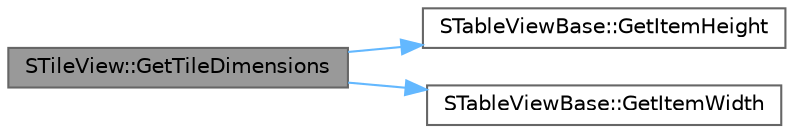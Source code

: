 digraph "STileView::GetTileDimensions"
{
 // INTERACTIVE_SVG=YES
 // LATEX_PDF_SIZE
  bgcolor="transparent";
  edge [fontname=Helvetica,fontsize=10,labelfontname=Helvetica,labelfontsize=10];
  node [fontname=Helvetica,fontsize=10,shape=box,height=0.2,width=0.4];
  rankdir="LR";
  Node1 [id="Node000001",label="STileView::GetTileDimensions",height=0.2,width=0.4,color="gray40", fillcolor="grey60", style="filled", fontcolor="black",tooltip=" "];
  Node1 -> Node2 [id="edge1_Node000001_Node000002",color="steelblue1",style="solid",tooltip=" "];
  Node2 [id="Node000002",label="STableViewBase::GetItemHeight",height=0.2,width=0.4,color="grey40", fillcolor="white", style="filled",URL="$dc/d5c/classSTableViewBase.html#aa72dbf21d116f5cc5070815abe98654f",tooltip="Get the uniform item height that is enforced by ListViews."];
  Node1 -> Node3 [id="edge2_Node000001_Node000003",color="steelblue1",style="solid",tooltip=" "];
  Node3 [id="Node000003",label="STableViewBase::GetItemWidth",height=0.2,width=0.4,color="grey40", fillcolor="white", style="filled",URL="$dc/d5c/classSTableViewBase.html#a49ab8bc6ad0f5f534a9f4d960531ff55",tooltip="Get the uniform item width."];
}
